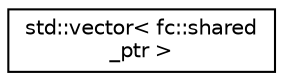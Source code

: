 digraph "Graphical Class Hierarchy"
{
  edge [fontname="Helvetica",fontsize="10",labelfontname="Helvetica",labelfontsize="10"];
  node [fontname="Helvetica",fontsize="10",shape=record];
  rankdir="LR";
  Node0 [label="std::vector\< fc::shared\l_ptr \>",height=0.2,width=0.4,color="black", fillcolor="white", style="filled",URL="$classstd_1_1vector.html"];
}
